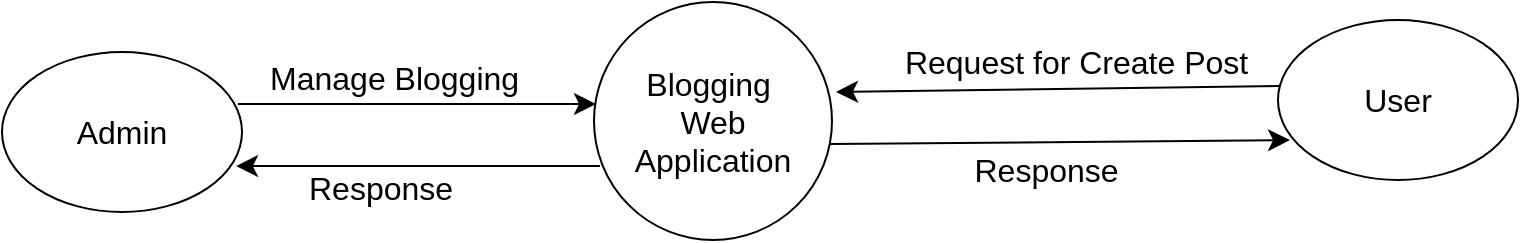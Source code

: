 <mxfile version="21.2.2" type="device">
  <diagram name="Page-1" id="2Q-DC9xAPhLteyneJ8-J">
    <mxGraphModel dx="1040" dy="494" grid="0" gridSize="10" guides="1" tooltips="1" connect="1" arrows="1" fold="1" page="0" pageScale="1" pageWidth="850" pageHeight="1100" math="0" shadow="0">
      <root>
        <mxCell id="0" />
        <mxCell id="1" parent="0" />
        <mxCell id="yBL84TZenaQzVaAMvJ5Z-1" value="Blogging&amp;nbsp;&lt;br&gt;Web&lt;br&gt;Application" style="ellipse;whiteSpace=wrap;html=1;aspect=fixed;fontSize=16;" vertex="1" parent="1">
          <mxGeometry x="443" y="101" width="119" height="119" as="geometry" />
        </mxCell>
        <mxCell id="yBL84TZenaQzVaAMvJ5Z-2" value="Admin" style="ellipse;whiteSpace=wrap;html=1;fontSize=16;" vertex="1" parent="1">
          <mxGeometry x="147" y="126" width="120" height="80" as="geometry" />
        </mxCell>
        <mxCell id="yBL84TZenaQzVaAMvJ5Z-3" value="User" style="ellipse;whiteSpace=wrap;html=1;fontSize=16;" vertex="1" parent="1">
          <mxGeometry x="785" y="110" width="120" height="80" as="geometry" />
        </mxCell>
        <mxCell id="yBL84TZenaQzVaAMvJ5Z-4" value="" style="endArrow=classic;html=1;rounded=0;fontSize=12;startSize=8;endSize=8;curved=1;" edge="1" parent="1">
          <mxGeometry width="50" height="50" relative="1" as="geometry">
            <mxPoint x="786" y="143" as="sourcePoint" />
            <mxPoint x="564" y="146" as="targetPoint" />
          </mxGeometry>
        </mxCell>
        <mxCell id="yBL84TZenaQzVaAMvJ5Z-5" value="Request for Create Post&amp;nbsp;" style="text;html=1;align=center;verticalAlign=middle;resizable=0;points=[];autosize=1;strokeColor=none;fillColor=none;fontSize=16;" vertex="1" parent="1">
          <mxGeometry x="589" y="115" width="194" height="31" as="geometry" />
        </mxCell>
        <mxCell id="yBL84TZenaQzVaAMvJ5Z-6" value="" style="endArrow=classic;html=1;rounded=0;fontSize=12;startSize=8;endSize=8;curved=1;exitX=0.992;exitY=0.681;exitDx=0;exitDy=0;exitPerimeter=0;" edge="1" parent="1">
          <mxGeometry width="50" height="50" relative="1" as="geometry">
            <mxPoint x="561.048" y="172.039" as="sourcePoint" />
            <mxPoint x="791" y="170" as="targetPoint" />
          </mxGeometry>
        </mxCell>
        <mxCell id="yBL84TZenaQzVaAMvJ5Z-7" value="Response&amp;nbsp;" style="text;html=1;align=center;verticalAlign=middle;resizable=0;points=[];autosize=1;strokeColor=none;fillColor=none;fontSize=16;" vertex="1" parent="1">
          <mxGeometry x="623" y="169" width="95" height="31" as="geometry" />
        </mxCell>
        <mxCell id="yBL84TZenaQzVaAMvJ5Z-8" value="" style="endArrow=classic;html=1;rounded=0;fontSize=12;startSize=8;endSize=8;curved=1;exitX=0.983;exitY=0.388;exitDx=0;exitDy=0;exitPerimeter=0;" edge="1" parent="1">
          <mxGeometry width="50" height="50" relative="1" as="geometry">
            <mxPoint x="264.96" y="152.04" as="sourcePoint" />
            <mxPoint x="444" y="152" as="targetPoint" />
          </mxGeometry>
        </mxCell>
        <mxCell id="yBL84TZenaQzVaAMvJ5Z-9" value="" style="endArrow=classic;html=1;rounded=0;fontSize=12;startSize=8;endSize=8;curved=1;entryX=0.975;entryY=0.713;entryDx=0;entryDy=0;entryPerimeter=0;exitX=0.025;exitY=0.689;exitDx=0;exitDy=0;exitPerimeter=0;" edge="1" parent="1" source="yBL84TZenaQzVaAMvJ5Z-1" target="yBL84TZenaQzVaAMvJ5Z-2">
          <mxGeometry width="50" height="50" relative="1" as="geometry">
            <mxPoint x="636" y="359" as="sourcePoint" />
            <mxPoint x="575" y="161" as="targetPoint" />
          </mxGeometry>
        </mxCell>
        <mxCell id="yBL84TZenaQzVaAMvJ5Z-10" value="Manage Blogging&amp;nbsp;" style="text;html=1;align=center;verticalAlign=middle;resizable=0;points=[];autosize=1;strokeColor=none;fillColor=none;fontSize=16;" vertex="1" parent="1">
          <mxGeometry x="271" y="123" width="147" height="31" as="geometry" />
        </mxCell>
        <mxCell id="yBL84TZenaQzVaAMvJ5Z-11" value="Response" style="text;html=1;align=center;verticalAlign=middle;resizable=0;points=[];autosize=1;strokeColor=none;fillColor=none;fontSize=16;" vertex="1" parent="1">
          <mxGeometry x="291" y="178" width="90" height="31" as="geometry" />
        </mxCell>
      </root>
    </mxGraphModel>
  </diagram>
</mxfile>
